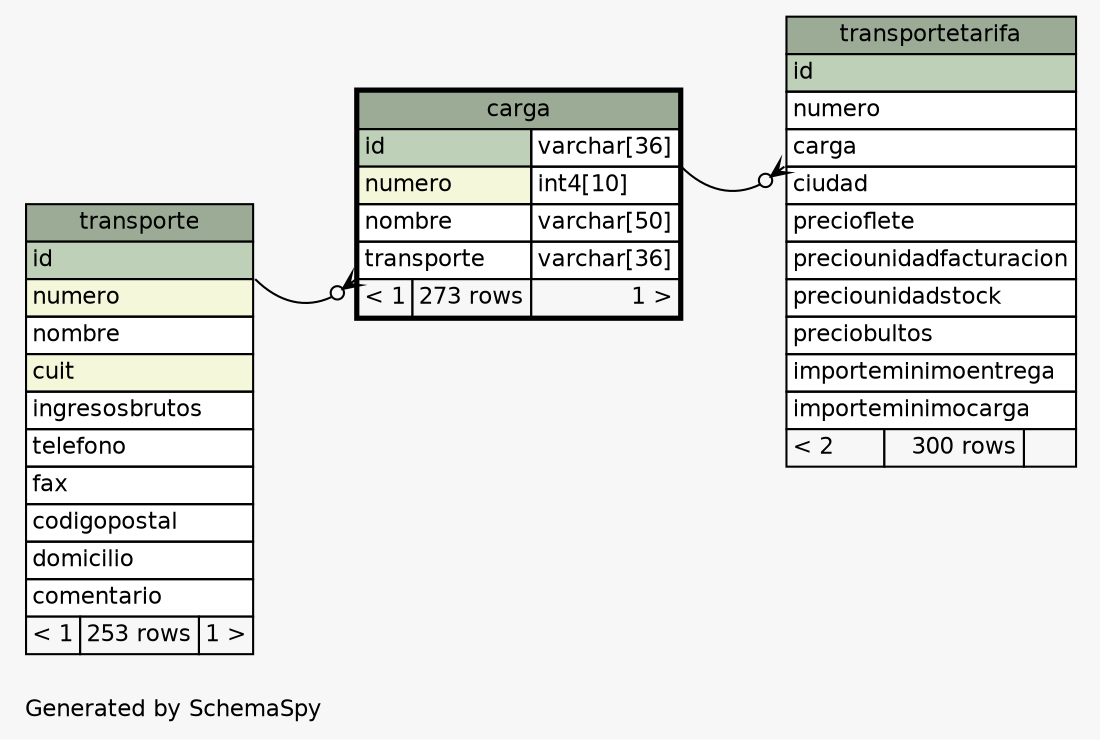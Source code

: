 // dot 2.2.1 on Windows 10 10.0
// SchemaSpy rev 590
digraph "oneDegreeRelationshipsDiagram" {
  graph [
    rankdir="RL"
    bgcolor="#f7f7f7"
    label="\nGenerated by SchemaSpy"
    labeljust="l"
    nodesep="0.18"
    ranksep="0.46"
    fontname="Helvetica"
    fontsize="11"
  ];
  node [
    fontname="Helvetica"
    fontsize="11"
    shape="plaintext"
  ];
  edge [
    arrowsize="0.8"
  ];
  "carga":"transporte":sw -> "transporte":"id":se [arrowhead=none dir=back arrowtail=crowodot];
  "transportetarifa":"carga":sw -> "carga":"id.type":se [arrowhead=none dir=back arrowtail=crowodot];
  "carga" [
    label=<
    <TABLE BORDER="2" CELLBORDER="1" CELLSPACING="0" BGCOLOR="#ffffff">
      <TR><TD COLSPAN="3" BGCOLOR="#9bab96" ALIGN="CENTER">carga</TD></TR>
      <TR><TD PORT="id" COLSPAN="2" BGCOLOR="#bed1b8" ALIGN="LEFT">id</TD><TD PORT="id.type" ALIGN="LEFT">varchar[36]</TD></TR>
      <TR><TD PORT="numero" COLSPAN="2" BGCOLOR="#f4f7da" ALIGN="LEFT">numero</TD><TD PORT="numero.type" ALIGN="LEFT">int4[10]</TD></TR>
      <TR><TD PORT="nombre" COLSPAN="2" ALIGN="LEFT">nombre</TD><TD PORT="nombre.type" ALIGN="LEFT">varchar[50]</TD></TR>
      <TR><TD PORT="transporte" COLSPAN="2" ALIGN="LEFT">transporte</TD><TD PORT="transporte.type" ALIGN="LEFT">varchar[36]</TD></TR>
      <TR><TD ALIGN="LEFT" BGCOLOR="#f7f7f7">&lt; 1</TD><TD ALIGN="RIGHT" BGCOLOR="#f7f7f7">273 rows</TD><TD ALIGN="RIGHT" BGCOLOR="#f7f7f7">1 &gt;</TD></TR>
    </TABLE>>
    URL="carga.html"
    tooltip="carga"
  ];
  "transporte" [
    label=<
    <TABLE BORDER="0" CELLBORDER="1" CELLSPACING="0" BGCOLOR="#ffffff">
      <TR><TD COLSPAN="3" BGCOLOR="#9bab96" ALIGN="CENTER">transporte</TD></TR>
      <TR><TD PORT="id" COLSPAN="3" BGCOLOR="#bed1b8" ALIGN="LEFT">id</TD></TR>
      <TR><TD PORT="numero" COLSPAN="3" BGCOLOR="#f4f7da" ALIGN="LEFT">numero</TD></TR>
      <TR><TD PORT="nombre" COLSPAN="3" ALIGN="LEFT">nombre</TD></TR>
      <TR><TD PORT="cuit" COLSPAN="3" BGCOLOR="#f4f7da" ALIGN="LEFT">cuit</TD></TR>
      <TR><TD PORT="ingresosbrutos" COLSPAN="3" ALIGN="LEFT">ingresosbrutos</TD></TR>
      <TR><TD PORT="telefono" COLSPAN="3" ALIGN="LEFT">telefono</TD></TR>
      <TR><TD PORT="fax" COLSPAN="3" ALIGN="LEFT">fax</TD></TR>
      <TR><TD PORT="codigopostal" COLSPAN="3" ALIGN="LEFT">codigopostal</TD></TR>
      <TR><TD PORT="domicilio" COLSPAN="3" ALIGN="LEFT">domicilio</TD></TR>
      <TR><TD PORT="comentario" COLSPAN="3" ALIGN="LEFT">comentario</TD></TR>
      <TR><TD ALIGN="LEFT" BGCOLOR="#f7f7f7">&lt; 1</TD><TD ALIGN="RIGHT" BGCOLOR="#f7f7f7">253 rows</TD><TD ALIGN="RIGHT" BGCOLOR="#f7f7f7">1 &gt;</TD></TR>
    </TABLE>>
    URL="transporte.html"
    tooltip="transporte"
  ];
  "transportetarifa" [
    label=<
    <TABLE BORDER="0" CELLBORDER="1" CELLSPACING="0" BGCOLOR="#ffffff">
      <TR><TD COLSPAN="3" BGCOLOR="#9bab96" ALIGN="CENTER">transportetarifa</TD></TR>
      <TR><TD PORT="id" COLSPAN="3" BGCOLOR="#bed1b8" ALIGN="LEFT">id</TD></TR>
      <TR><TD PORT="numero" COLSPAN="3" ALIGN="LEFT">numero</TD></TR>
      <TR><TD PORT="carga" COLSPAN="3" ALIGN="LEFT">carga</TD></TR>
      <TR><TD PORT="ciudad" COLSPAN="3" ALIGN="LEFT">ciudad</TD></TR>
      <TR><TD PORT="precioflete" COLSPAN="3" ALIGN="LEFT">precioflete</TD></TR>
      <TR><TD PORT="preciounidadfacturacion" COLSPAN="3" ALIGN="LEFT">preciounidadfacturacion</TD></TR>
      <TR><TD PORT="preciounidadstock" COLSPAN="3" ALIGN="LEFT">preciounidadstock</TD></TR>
      <TR><TD PORT="preciobultos" COLSPAN="3" ALIGN="LEFT">preciobultos</TD></TR>
      <TR><TD PORT="importeminimoentrega" COLSPAN="3" ALIGN="LEFT">importeminimoentrega</TD></TR>
      <TR><TD PORT="importeminimocarga" COLSPAN="3" ALIGN="LEFT">importeminimocarga</TD></TR>
      <TR><TD ALIGN="LEFT" BGCOLOR="#f7f7f7">&lt; 2</TD><TD ALIGN="RIGHT" BGCOLOR="#f7f7f7">300 rows</TD><TD ALIGN="RIGHT" BGCOLOR="#f7f7f7">  </TD></TR>
    </TABLE>>
    URL="transportetarifa.html"
    tooltip="transportetarifa"
  ];
}
